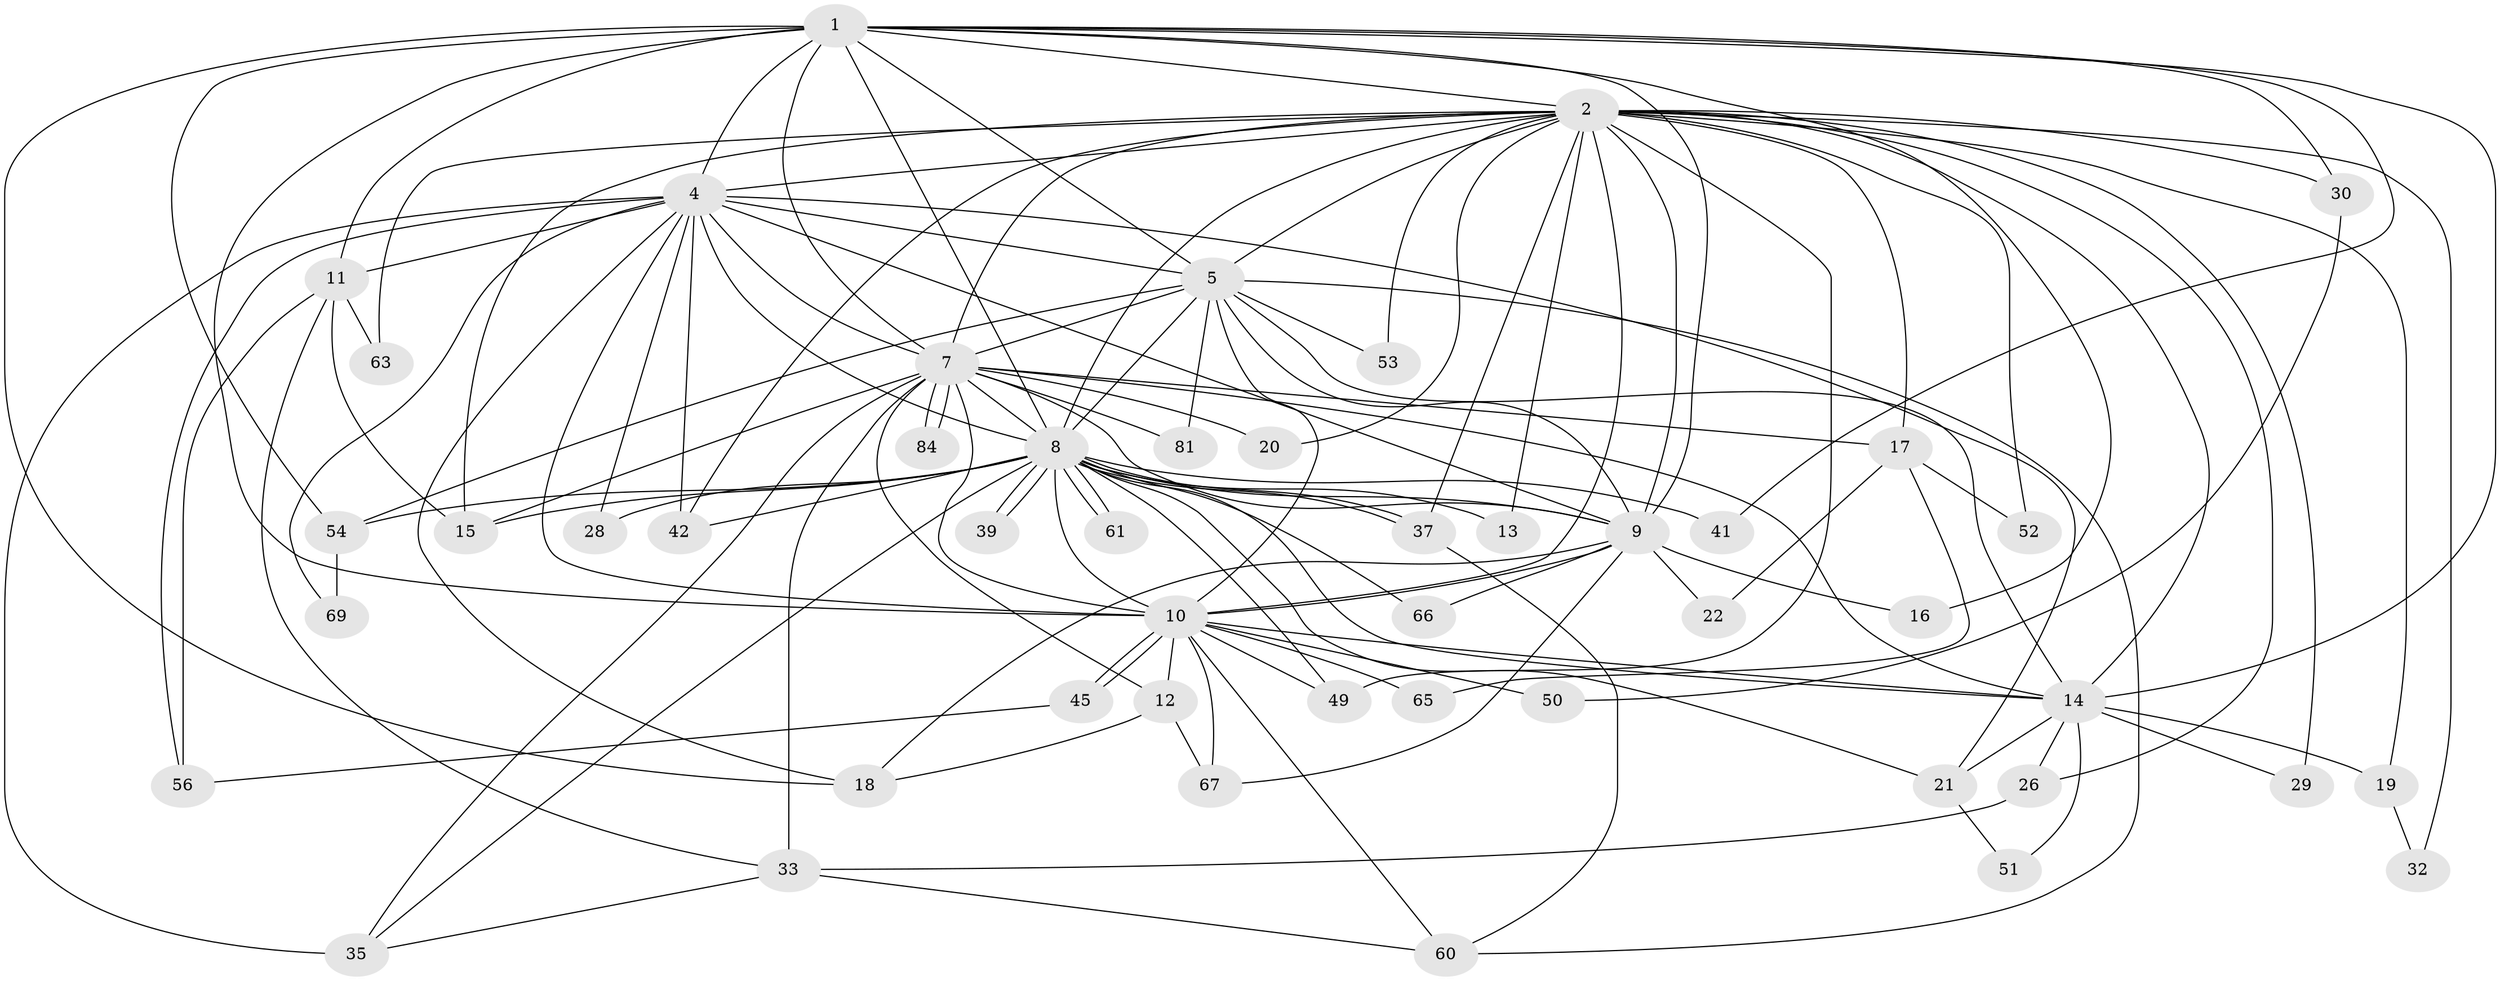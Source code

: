 // original degree distribution, {20: 0.010309278350515464, 17: 0.010309278350515464, 12: 0.010309278350515464, 18: 0.010309278350515464, 16: 0.010309278350515464, 24: 0.010309278350515464, 22: 0.010309278350515464, 28: 0.010309278350515464, 15: 0.010309278350515464, 21: 0.010309278350515464, 7: 0.010309278350515464, 5: 0.041237113402061855, 2: 0.5463917525773195, 6: 0.05154639175257732, 3: 0.14432989690721648, 4: 0.10309278350515463}
// Generated by graph-tools (version 1.1) at 2025/17/03/04/25 18:17:37]
// undirected, 48 vertices, 128 edges
graph export_dot {
graph [start="1"]
  node [color=gray90,style=filled];
  1;
  2 [super="+75+3+62+97+6"];
  4 [super="+59"];
  5 [super="+79+25"];
  7;
  8;
  9;
  10 [super="+76+83+64+55+38"];
  11 [super="+46"];
  12 [super="+44"];
  13;
  14 [super="+24+23"];
  15 [super="+93+74"];
  16;
  17;
  18 [super="+72"];
  19;
  20;
  21 [super="+88"];
  22;
  26;
  28;
  29;
  30 [super="+94"];
  32;
  33 [super="+82"];
  35 [super="+48+36"];
  37 [super="+47"];
  39;
  41;
  42 [super="+58"];
  45 [super="+68"];
  49 [super="+70+57"];
  50;
  51;
  52;
  53;
  54 [super="+95+91+73"];
  56;
  60 [super="+77"];
  61;
  63;
  65;
  66;
  67 [super="+71"];
  69;
  81;
  84;
  1 -- 2 [weight=3];
  1 -- 4;
  1 -- 5 [weight=2];
  1 -- 7;
  1 -- 8;
  1 -- 9;
  1 -- 10;
  1 -- 11 [weight=2];
  1 -- 16;
  1 -- 18;
  1 -- 41;
  1 -- 54 [weight=3];
  1 -- 30;
  1 -- 14;
  2 -- 4 [weight=3];
  2 -- 5 [weight=3];
  2 -- 7 [weight=6];
  2 -- 8 [weight=4];
  2 -- 9 [weight=4];
  2 -- 10 [weight=5];
  2 -- 14;
  2 -- 19 [weight=2];
  2 -- 26;
  2 -- 15;
  2 -- 49 [weight=4];
  2 -- 30 [weight=2];
  2 -- 42;
  2 -- 17 [weight=2];
  2 -- 13;
  2 -- 20;
  2 -- 29 [weight=2];
  2 -- 32;
  2 -- 37;
  2 -- 52;
  2 -- 53;
  2 -- 63;
  4 -- 5;
  4 -- 7;
  4 -- 8;
  4 -- 9;
  4 -- 10 [weight=2];
  4 -- 11;
  4 -- 21;
  4 -- 28;
  4 -- 42;
  4 -- 69;
  4 -- 18;
  4 -- 35;
  4 -- 56;
  5 -- 7;
  5 -- 8 [weight=2];
  5 -- 9;
  5 -- 10;
  5 -- 53;
  5 -- 54;
  5 -- 60;
  5 -- 81;
  5 -- 14;
  7 -- 8;
  7 -- 9;
  7 -- 10;
  7 -- 12;
  7 -- 17;
  7 -- 20;
  7 -- 33;
  7 -- 35;
  7 -- 81;
  7 -- 84;
  7 -- 84;
  7 -- 15;
  7 -- 14;
  8 -- 9;
  8 -- 10;
  8 -- 13;
  8 -- 14;
  8 -- 15;
  8 -- 21;
  8 -- 28;
  8 -- 37;
  8 -- 37;
  8 -- 39;
  8 -- 39;
  8 -- 41;
  8 -- 42;
  8 -- 49;
  8 -- 61;
  8 -- 61;
  8 -- 66;
  8 -- 54;
  8 -- 35;
  9 -- 10;
  9 -- 16;
  9 -- 22;
  9 -- 66;
  9 -- 67;
  9 -- 18;
  10 -- 12 [weight=2];
  10 -- 45 [weight=2];
  10 -- 45;
  10 -- 50;
  10 -- 65;
  10 -- 14;
  10 -- 60;
  10 -- 49;
  10 -- 67;
  11 -- 15 [weight=2];
  11 -- 33;
  11 -- 56;
  11 -- 63;
  12 -- 18;
  12 -- 67;
  14 -- 19;
  14 -- 29;
  14 -- 51;
  14 -- 21;
  14 -- 26;
  17 -- 22;
  17 -- 52;
  17 -- 65;
  19 -- 32;
  21 -- 51;
  26 -- 33;
  30 -- 50;
  33 -- 35;
  33 -- 60;
  37 -- 60;
  45 -- 56;
  54 -- 69;
}
